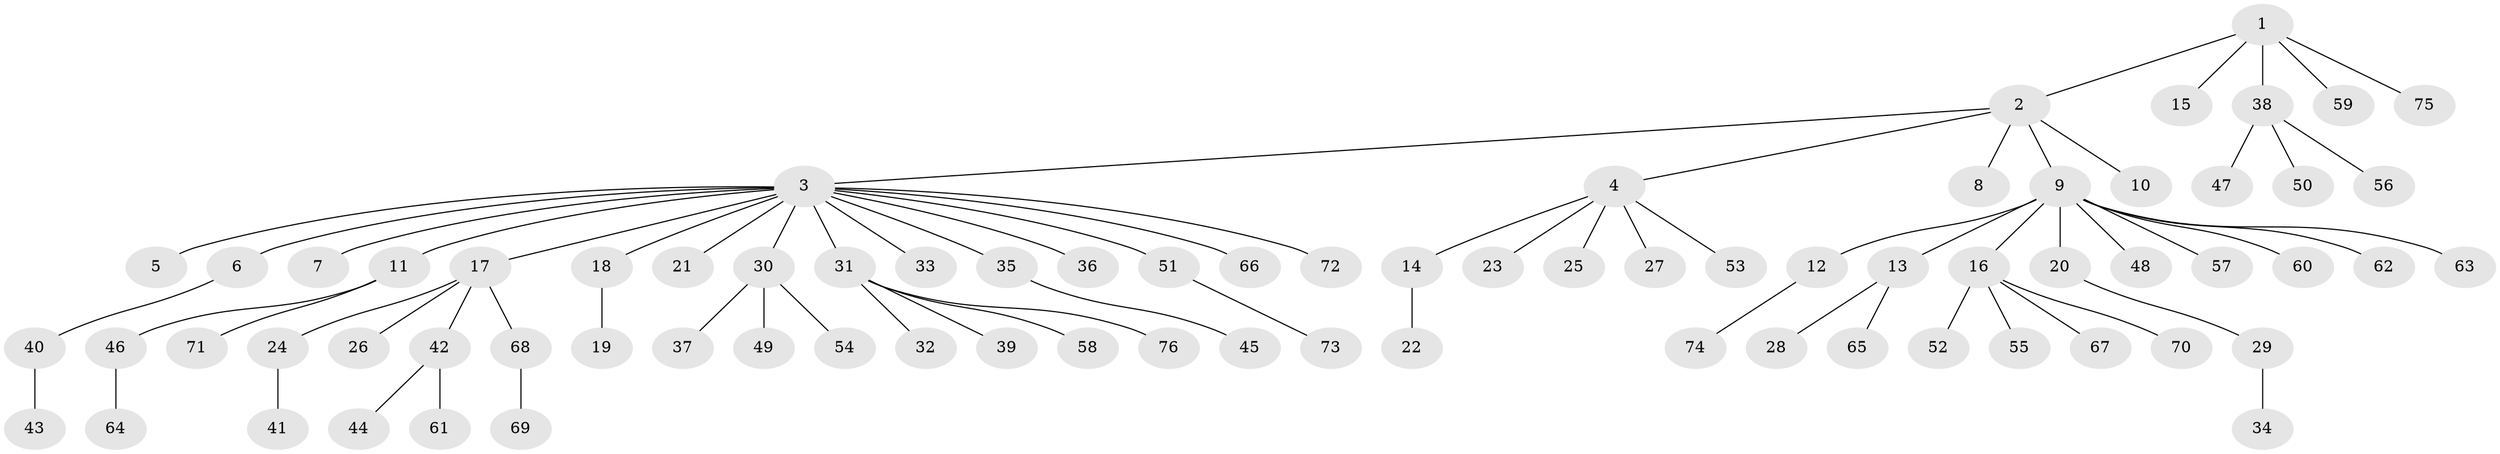 // Generated by graph-tools (version 1.1) at 2025/11/02/27/25 16:11:13]
// undirected, 76 vertices, 75 edges
graph export_dot {
graph [start="1"]
  node [color=gray90,style=filled];
  1;
  2;
  3;
  4;
  5;
  6;
  7;
  8;
  9;
  10;
  11;
  12;
  13;
  14;
  15;
  16;
  17;
  18;
  19;
  20;
  21;
  22;
  23;
  24;
  25;
  26;
  27;
  28;
  29;
  30;
  31;
  32;
  33;
  34;
  35;
  36;
  37;
  38;
  39;
  40;
  41;
  42;
  43;
  44;
  45;
  46;
  47;
  48;
  49;
  50;
  51;
  52;
  53;
  54;
  55;
  56;
  57;
  58;
  59;
  60;
  61;
  62;
  63;
  64;
  65;
  66;
  67;
  68;
  69;
  70;
  71;
  72;
  73;
  74;
  75;
  76;
  1 -- 2;
  1 -- 15;
  1 -- 38;
  1 -- 59;
  1 -- 75;
  2 -- 3;
  2 -- 4;
  2 -- 8;
  2 -- 9;
  2 -- 10;
  3 -- 5;
  3 -- 6;
  3 -- 7;
  3 -- 11;
  3 -- 17;
  3 -- 18;
  3 -- 21;
  3 -- 30;
  3 -- 31;
  3 -- 33;
  3 -- 35;
  3 -- 36;
  3 -- 51;
  3 -- 66;
  3 -- 72;
  4 -- 14;
  4 -- 23;
  4 -- 25;
  4 -- 27;
  4 -- 53;
  6 -- 40;
  9 -- 12;
  9 -- 13;
  9 -- 16;
  9 -- 20;
  9 -- 48;
  9 -- 57;
  9 -- 60;
  9 -- 62;
  9 -- 63;
  11 -- 46;
  11 -- 71;
  12 -- 74;
  13 -- 28;
  13 -- 65;
  14 -- 22;
  16 -- 52;
  16 -- 55;
  16 -- 67;
  16 -- 70;
  17 -- 24;
  17 -- 26;
  17 -- 42;
  17 -- 68;
  18 -- 19;
  20 -- 29;
  24 -- 41;
  29 -- 34;
  30 -- 37;
  30 -- 49;
  30 -- 54;
  31 -- 32;
  31 -- 39;
  31 -- 58;
  31 -- 76;
  35 -- 45;
  38 -- 47;
  38 -- 50;
  38 -- 56;
  40 -- 43;
  42 -- 44;
  42 -- 61;
  46 -- 64;
  51 -- 73;
  68 -- 69;
}
